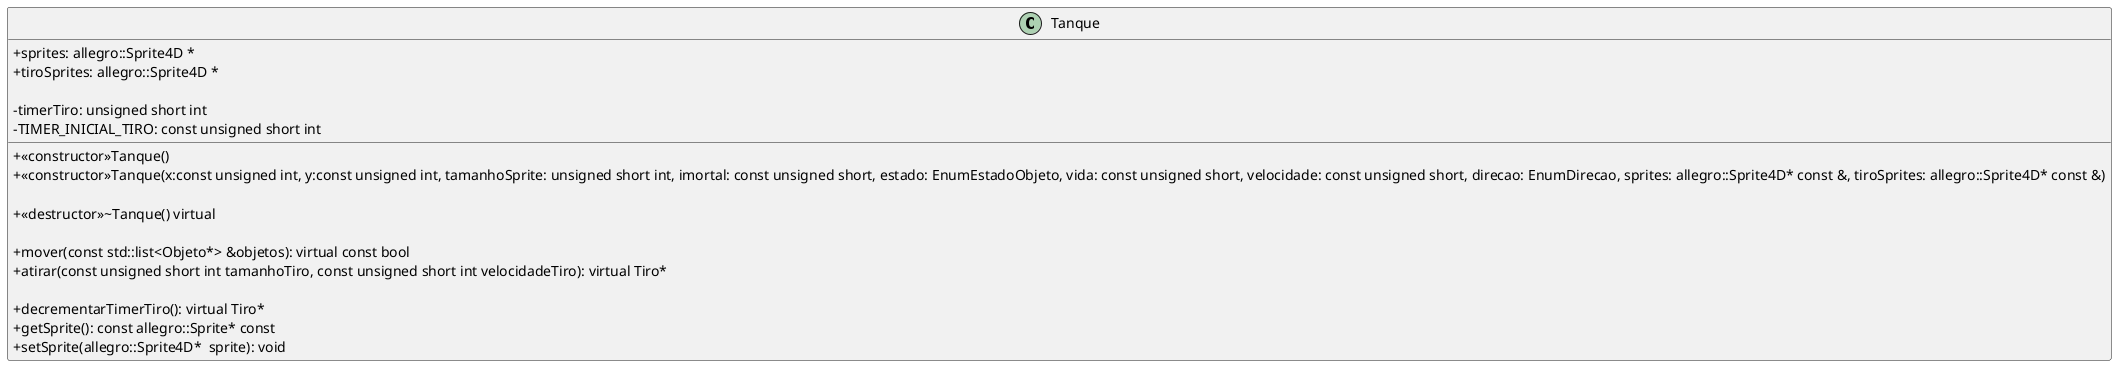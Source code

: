 @startuml
!startsub TANQUE

skinparam classAttributeIconSize 0

class "Tanque"{
        + <<constructor>>Tanque()
        + <<constructor>>Tanque(x:const unsigned int, y:const unsigned int, tamanhoSprite: unsigned short int, imortal: const unsigned short, estado: EnumEstadoObjeto, vida: const unsigned short, velocidade: const unsigned short, direcao: EnumDirecao, sprites: allegro::Sprite4D* const &, tiroSprites: allegro::Sprite4D* const &)
        
        + <<destructor>>~Tanque() virtual

        + mover(const std::list<Objeto*> &objetos): virtual const bool
        + atirar(const unsigned short int tamanhoTiro, const unsigned short int velocidadeTiro): virtual Tiro*

        + decrementarTimerTiro(): virtual Tiro*
        + getSprite(): const allegro::Sprite* const
        + setSprite(allegro::Sprite4D*  sprite): void
        + sprites: allegro::Sprite4D *
        + tiroSprites: allegro::Sprite4D *

        - timerTiro: unsigned short int 
        - TIMER_INICIAL_TIRO: const unsigned short int

}

!endsub
@enduml